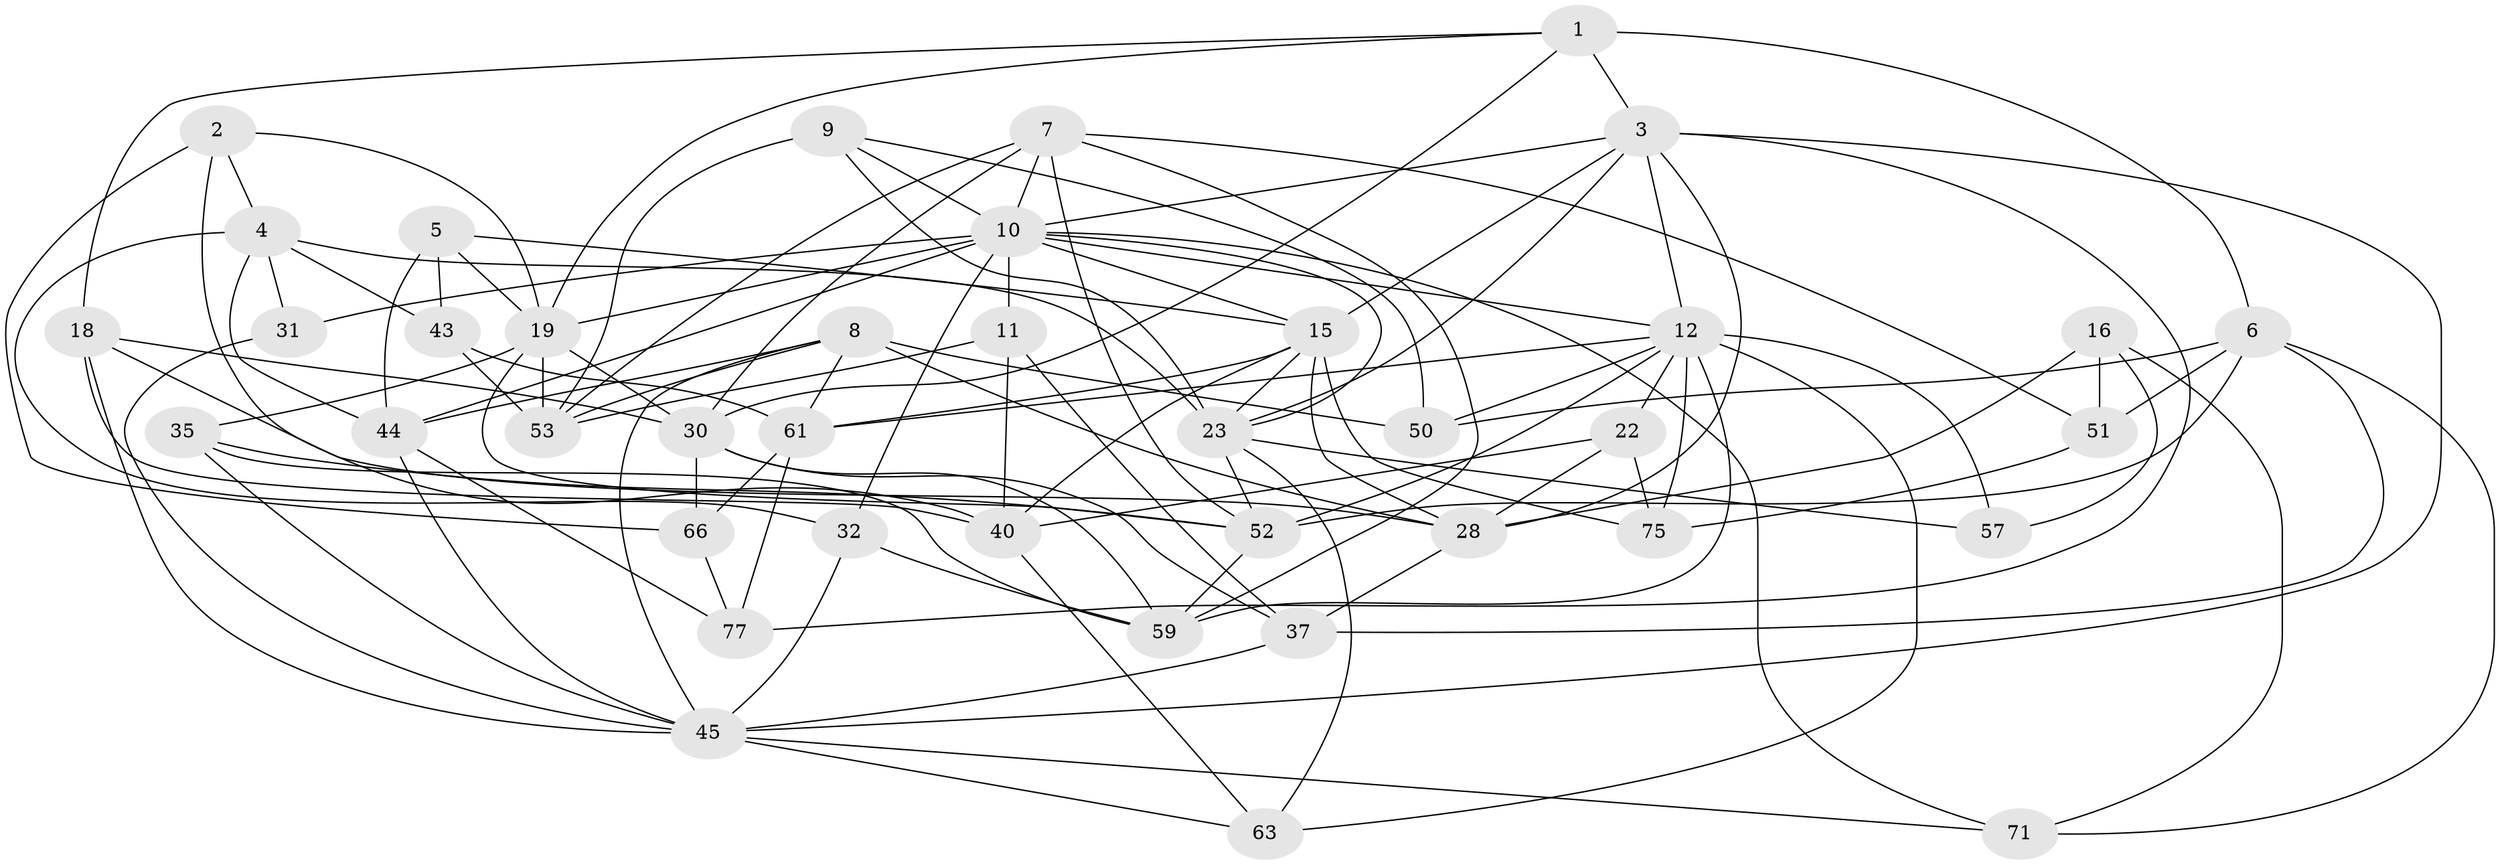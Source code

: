 // original degree distribution, {4: 1.0}
// Generated by graph-tools (version 1.1) at 2025/16/03/09/25 04:16:26]
// undirected, 40 vertices, 112 edges
graph export_dot {
graph [start="1"]
  node [color=gray90,style=filled];
  1 [super="+60"];
  2;
  3 [super="+68+13"];
  4 [super="+27"];
  5;
  6 [super="+17"];
  7 [super="+73"];
  8 [super="+74"];
  9;
  10 [super="+56+24+21+48"];
  11;
  12 [super="+14+25"];
  15 [super="+41+26"];
  16;
  18 [super="+42"];
  19 [super="+20+33"];
  22;
  23 [super="+39+29"];
  28 [super="+46"];
  30 [super="+34"];
  31;
  32;
  35;
  37 [super="+62"];
  40 [super="+65"];
  43;
  44 [super="+70"];
  45 [super="+54+67"];
  50;
  51;
  52 [super="+58+55"];
  53 [super="+64"];
  57;
  59 [super="+79"];
  61 [super="+78"];
  63;
  66;
  71;
  75;
  77;
  1 -- 18;
  1 -- 19;
  1 -- 6 [weight=2];
  1 -- 3;
  1 -- 30;
  2 -- 66;
  2 -- 4;
  2 -- 40;
  2 -- 19;
  3 -- 45;
  3 -- 10;
  3 -- 77;
  3 -- 28;
  3 -- 23;
  3 -- 12;
  3 -- 15;
  4 -- 32;
  4 -- 23;
  4 -- 43;
  4 -- 44;
  4 -- 31;
  5 -- 43;
  5 -- 19;
  5 -- 44;
  5 -- 15;
  6 -- 51;
  6 -- 52 [weight=2];
  6 -- 50;
  6 -- 37;
  6 -- 71;
  7 -- 51;
  7 -- 53;
  7 -- 30;
  7 -- 10;
  7 -- 59;
  7 -- 52;
  8 -- 50;
  8 -- 28;
  8 -- 53;
  8 -- 45;
  8 -- 44;
  8 -- 61;
  9 -- 50;
  9 -- 53;
  9 -- 23;
  9 -- 10;
  10 -- 11;
  10 -- 15;
  10 -- 23 [weight=2];
  10 -- 19;
  10 -- 71;
  10 -- 44;
  10 -- 31 [weight=2];
  10 -- 32;
  10 -- 12;
  11 -- 37;
  11 -- 40;
  11 -- 53;
  12 -- 59;
  12 -- 50;
  12 -- 75;
  12 -- 22;
  12 -- 57;
  12 -- 61;
  12 -- 63;
  12 -- 52;
  15 -- 28;
  15 -- 75;
  15 -- 23;
  15 -- 40;
  15 -- 61;
  16 -- 51;
  16 -- 71;
  16 -- 57;
  16 -- 28;
  18 -- 30 [weight=2];
  18 -- 40;
  18 -- 28;
  18 -- 45;
  19 -- 35;
  19 -- 53;
  19 -- 30;
  19 -- 52;
  22 -- 75;
  22 -- 28;
  22 -- 40;
  23 -- 57 [weight=2];
  23 -- 63;
  23 -- 52;
  28 -- 37 [weight=2];
  30 -- 66;
  30 -- 59;
  30 -- 37;
  31 -- 45;
  32 -- 59;
  32 -- 45;
  35 -- 52;
  35 -- 59;
  35 -- 45;
  37 -- 45;
  40 -- 63;
  43 -- 53;
  43 -- 61;
  44 -- 77;
  44 -- 45;
  45 -- 71;
  45 -- 63;
  51 -- 75;
  52 -- 59;
  61 -- 66;
  61 -- 77;
  66 -- 77;
}

